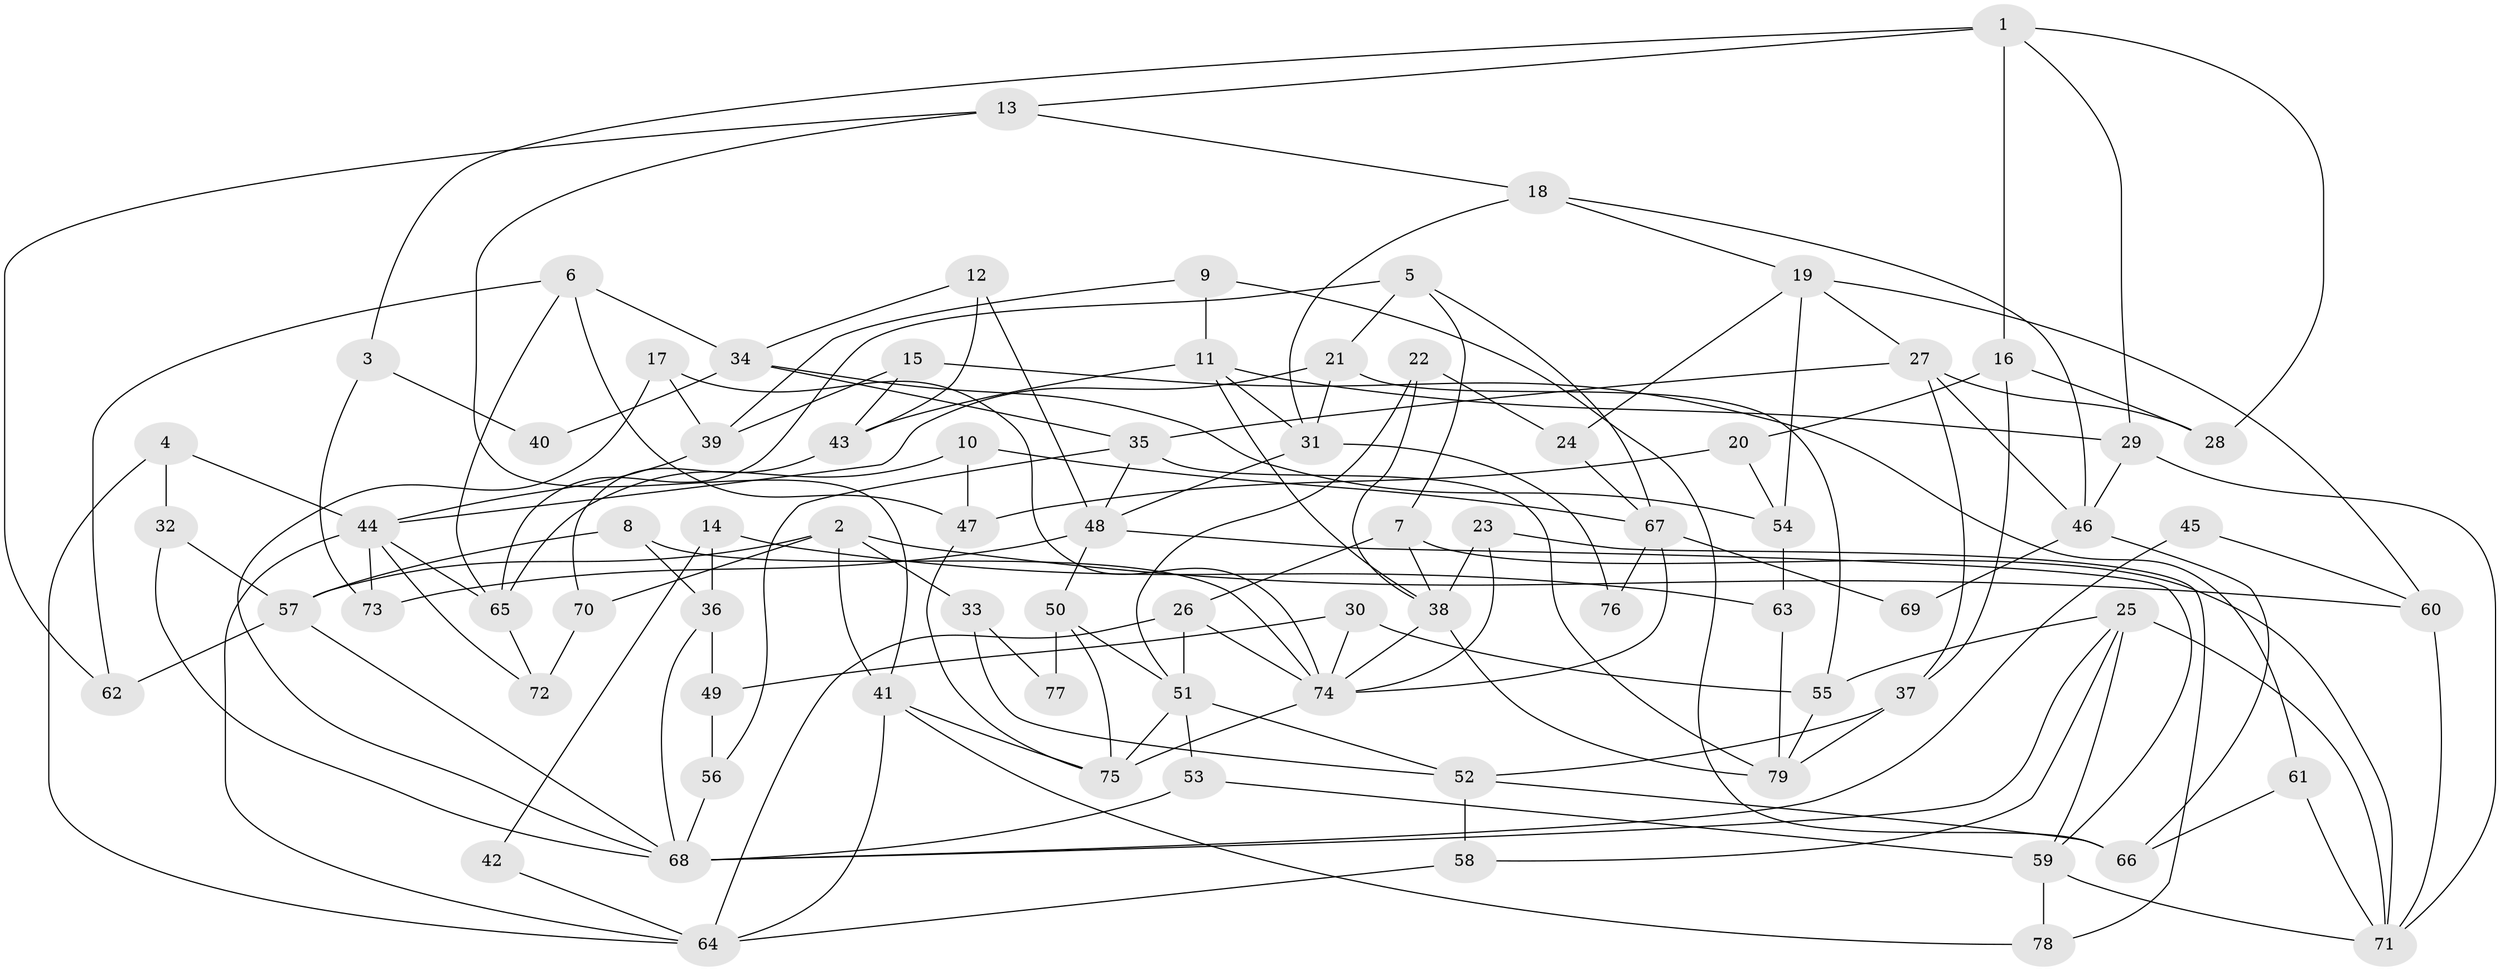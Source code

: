 // coarse degree distribution, {16: 0.08333333333333333, 7: 0.125, 6: 0.16666666666666666, 5: 0.125, 11: 0.041666666666666664, 4: 0.125, 3: 0.125, 2: 0.08333333333333333, 9: 0.08333333333333333, 10: 0.041666666666666664}
// Generated by graph-tools (version 1.1) at 2025/18/03/04/25 18:18:47]
// undirected, 79 vertices, 158 edges
graph export_dot {
graph [start="1"]
  node [color=gray90,style=filled];
  1;
  2;
  3;
  4;
  5;
  6;
  7;
  8;
  9;
  10;
  11;
  12;
  13;
  14;
  15;
  16;
  17;
  18;
  19;
  20;
  21;
  22;
  23;
  24;
  25;
  26;
  27;
  28;
  29;
  30;
  31;
  32;
  33;
  34;
  35;
  36;
  37;
  38;
  39;
  40;
  41;
  42;
  43;
  44;
  45;
  46;
  47;
  48;
  49;
  50;
  51;
  52;
  53;
  54;
  55;
  56;
  57;
  58;
  59;
  60;
  61;
  62;
  63;
  64;
  65;
  66;
  67;
  68;
  69;
  70;
  71;
  72;
  73;
  74;
  75;
  76;
  77;
  78;
  79;
  1 -- 28;
  1 -- 13;
  1 -- 3;
  1 -- 16;
  1 -- 29;
  2 -- 70;
  2 -- 57;
  2 -- 33;
  2 -- 41;
  2 -- 60;
  3 -- 73;
  3 -- 40;
  4 -- 44;
  4 -- 64;
  4 -- 32;
  5 -- 65;
  5 -- 21;
  5 -- 7;
  5 -- 67;
  6 -- 65;
  6 -- 62;
  6 -- 34;
  6 -- 47;
  7 -- 26;
  7 -- 38;
  7 -- 71;
  8 -- 36;
  8 -- 74;
  8 -- 57;
  9 -- 66;
  9 -- 39;
  9 -- 11;
  10 -- 47;
  10 -- 67;
  10 -- 65;
  11 -- 31;
  11 -- 29;
  11 -- 38;
  11 -- 43;
  12 -- 34;
  12 -- 48;
  12 -- 43;
  13 -- 41;
  13 -- 18;
  13 -- 62;
  14 -- 63;
  14 -- 36;
  14 -- 42;
  15 -- 43;
  15 -- 61;
  15 -- 39;
  16 -- 20;
  16 -- 28;
  16 -- 37;
  17 -- 74;
  17 -- 68;
  17 -- 39;
  18 -- 19;
  18 -- 31;
  18 -- 46;
  19 -- 60;
  19 -- 27;
  19 -- 24;
  19 -- 54;
  20 -- 54;
  20 -- 47;
  21 -- 55;
  21 -- 44;
  21 -- 31;
  22 -- 24;
  22 -- 38;
  22 -- 51;
  23 -- 74;
  23 -- 38;
  23 -- 78;
  24 -- 67;
  25 -- 71;
  25 -- 59;
  25 -- 55;
  25 -- 58;
  25 -- 68;
  26 -- 74;
  26 -- 64;
  26 -- 51;
  27 -- 46;
  27 -- 35;
  27 -- 28;
  27 -- 37;
  29 -- 46;
  29 -- 71;
  30 -- 74;
  30 -- 55;
  30 -- 49;
  31 -- 48;
  31 -- 76;
  32 -- 57;
  32 -- 68;
  33 -- 52;
  33 -- 77;
  34 -- 35;
  34 -- 40;
  34 -- 54;
  35 -- 79;
  35 -- 48;
  35 -- 56;
  36 -- 68;
  36 -- 49;
  37 -- 52;
  37 -- 79;
  38 -- 74;
  38 -- 79;
  39 -- 44;
  41 -- 78;
  41 -- 64;
  41 -- 75;
  42 -- 64;
  43 -- 70;
  44 -- 64;
  44 -- 65;
  44 -- 72;
  44 -- 73;
  45 -- 60;
  45 -- 68;
  46 -- 66;
  46 -- 69;
  47 -- 75;
  48 -- 50;
  48 -- 59;
  48 -- 73;
  49 -- 56;
  50 -- 51;
  50 -- 75;
  50 -- 77;
  51 -- 52;
  51 -- 53;
  51 -- 75;
  52 -- 58;
  52 -- 66;
  53 -- 68;
  53 -- 59;
  54 -- 63;
  55 -- 79;
  56 -- 68;
  57 -- 68;
  57 -- 62;
  58 -- 64;
  59 -- 71;
  59 -- 78;
  60 -- 71;
  61 -- 71;
  61 -- 66;
  63 -- 79;
  65 -- 72;
  67 -- 74;
  67 -- 69;
  67 -- 76;
  70 -- 72;
  74 -- 75;
}
